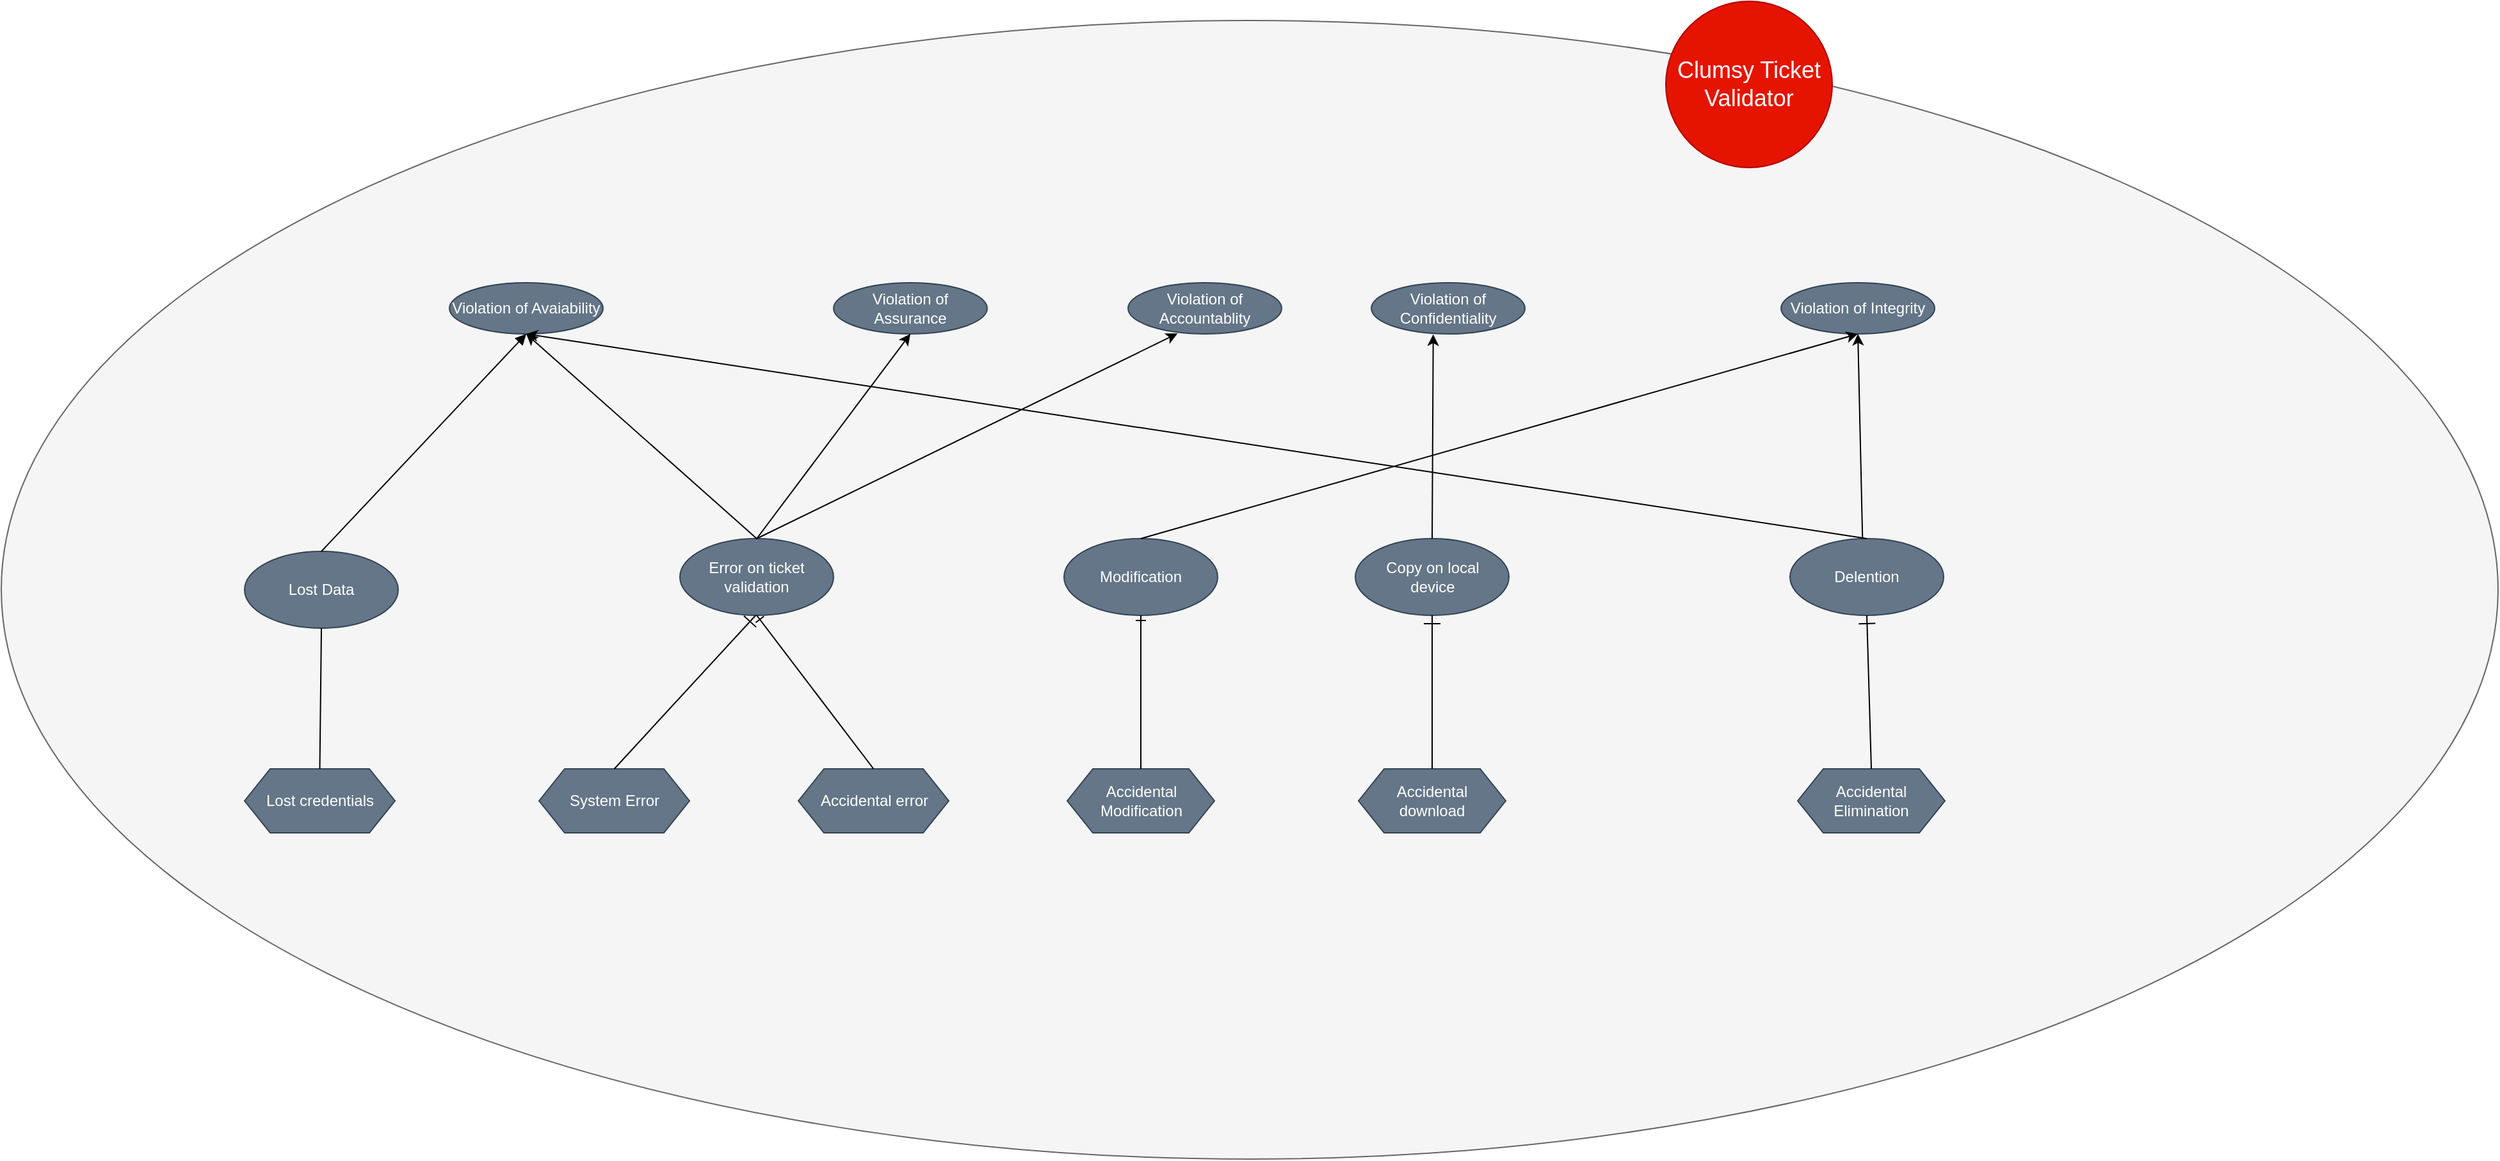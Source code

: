 <mxfile version="15.2.9" type="onedrive"><diagram id="k2b_GQdQf0r4lbPcgMko" name="Pagina-1"><mxGraphModel dx="2076" dy="1094" grid="1" gridSize="10" guides="1" tooltips="1" connect="1" arrows="1" fold="1" page="1" pageScale="1" pageWidth="2339" pageHeight="3300" math="0" shadow="0"><root><mxCell id="0"/><mxCell id="1" parent="0"/><mxCell id="FnJxRadUdDzB-UCkNGgQ-51" value="" style="ellipse;whiteSpace=wrap;html=1;fillColor=#f5f5f5;strokeColor=#666666;fontColor=#333333;" parent="1" vertex="1"><mxGeometry x="210" y="405" width="1950" height="890" as="geometry"/></mxCell><mxCell id="FnJxRadUdDzB-UCkNGgQ-1" value="&lt;font style=&quot;font-size: 18px&quot;&gt;Clumsy Ticket Validator&lt;/font&gt;" style="ellipse;whiteSpace=wrap;html=1;aspect=fixed;fillColor=#e51400;strokeColor=#B20000;fontColor=#ffffff;" parent="1" vertex="1"><mxGeometry x="1510" y="390" width="130" height="130" as="geometry"/></mxCell><mxCell id="FnJxRadUdDzB-UCkNGgQ-4" value="Violation of Avaiability" style="ellipse;whiteSpace=wrap;html=1;fillColor=#647687;strokeColor=#314354;fontColor=#ffffff;" parent="1" vertex="1"><mxGeometry x="560" y="610" width="120" height="40" as="geometry"/></mxCell><mxCell id="FnJxRadUdDzB-UCkNGgQ-6" value="Violation of Assurance" style="ellipse;whiteSpace=wrap;html=1;fillColor=#647687;strokeColor=#314354;fontColor=#ffffff;" parent="1" vertex="1"><mxGeometry x="860" y="610" width="120" height="40" as="geometry"/></mxCell><mxCell id="FnJxRadUdDzB-UCkNGgQ-7" value="Violation of Accountablity" style="ellipse;whiteSpace=wrap;html=1;fillColor=#647687;strokeColor=#314354;fontColor=#ffffff;" parent="1" vertex="1"><mxGeometry x="1090" y="610" width="120" height="40" as="geometry"/></mxCell><mxCell id="FnJxRadUdDzB-UCkNGgQ-8" value="Violation of Confidentiality" style="ellipse;whiteSpace=wrap;html=1;fillColor=#647687;strokeColor=#314354;fontColor=#ffffff;" parent="1" vertex="1"><mxGeometry x="1280" y="610" width="120" height="40" as="geometry"/></mxCell><mxCell id="FnJxRadUdDzB-UCkNGgQ-9" value="Violation of Integrity" style="ellipse;whiteSpace=wrap;html=1;fillColor=#647687;strokeColor=#314354;fontColor=#ffffff;" parent="1" vertex="1"><mxGeometry x="1600" y="610" width="120" height="40" as="geometry"/></mxCell><mxCell id="-IHJIZNQYYL6_iNPUFCW-1" value="Delention" style="ellipse;whiteSpace=wrap;html=1;fillColor=#647687;strokeColor=#314354;fontColor=#ffffff;" parent="1" vertex="1"><mxGeometry x="1607" y="810" width="120" height="60" as="geometry"/></mxCell><mxCell id="FvtLknu3nJzUGoG8qX7Y-1" value="Accidental Elimination" style="shape=hexagon;perimeter=hexagonPerimeter2;whiteSpace=wrap;html=1;fixedSize=1;fillColor=#647687;strokeColor=#314354;fontColor=#ffffff;" parent="1" vertex="1"><mxGeometry x="1613" y="990" width="115" height="50" as="geometry"/></mxCell><mxCell id="FvtLknu3nJzUGoG8qX7Y-2" value="" style="endArrow=ERone;html=1;endSize=11;exitX=0.5;exitY=0;exitDx=0;exitDy=0;entryX=0.5;entryY=1;entryDx=0;entryDy=0;endFill=0;" parent="1" source="FvtLknu3nJzUGoG8qX7Y-1" target="-IHJIZNQYYL6_iNPUFCW-1" edge="1"><mxGeometry width="50" height="50" relative="1" as="geometry"><mxPoint x="670" y="960" as="sourcePoint"/><mxPoint x="670" y="870" as="targetPoint"/></mxGeometry></mxCell><mxCell id="FvtLknu3nJzUGoG8qX7Y-3" value="" style="endArrow=classic;html=1;exitX=0.472;exitY=0.002;exitDx=0;exitDy=0;exitPerimeter=0;" parent="1" source="-IHJIZNQYYL6_iNPUFCW-1" edge="1"><mxGeometry width="50" height="50" relative="1" as="geometry"><mxPoint x="1130" y="960" as="sourcePoint"/><mxPoint x="1660" y="650" as="targetPoint"/></mxGeometry></mxCell><mxCell id="FvtLknu3nJzUGoG8qX7Y-5" value="Copy on local &lt;br&gt;device" style="ellipse;whiteSpace=wrap;html=1;fillColor=#647687;strokeColor=#314354;fontColor=#ffffff;" parent="1" vertex="1"><mxGeometry x="1267.5" y="810" width="120" height="60" as="geometry"/></mxCell><mxCell id="FvtLknu3nJzUGoG8qX7Y-7" value="Accidental &lt;br&gt;download" style="shape=hexagon;perimeter=hexagonPerimeter2;whiteSpace=wrap;html=1;fixedSize=1;fillColor=#647687;strokeColor=#314354;fontColor=#ffffff;" parent="1" vertex="1"><mxGeometry x="1270" y="990" width="115" height="50" as="geometry"/></mxCell><mxCell id="FvtLknu3nJzUGoG8qX7Y-10" value="" style="endArrow=ERone;html=1;endSize=11;exitX=0.5;exitY=0;exitDx=0;exitDy=0;endFill=0;" parent="1" source="FvtLknu3nJzUGoG8qX7Y-7" target="FvtLknu3nJzUGoG8qX7Y-5" edge="1"><mxGeometry width="50" height="50" relative="1" as="geometry"><mxPoint x="1369.29" y="990" as="sourcePoint"/><mxPoint x="1369.29" y="870" as="targetPoint"/></mxGeometry></mxCell><mxCell id="FvtLknu3nJzUGoG8qX7Y-12" value="" style="endArrow=classic;html=1;exitX=0.5;exitY=0;exitDx=0;exitDy=0;entryX=0.403;entryY=1.008;entryDx=0;entryDy=0;entryPerimeter=0;" parent="1" source="FvtLknu3nJzUGoG8qX7Y-5" target="FnJxRadUdDzB-UCkNGgQ-8" edge="1"><mxGeometry width="50" height="50" relative="1" as="geometry"><mxPoint x="1520" y="820" as="sourcePoint"/><mxPoint x="1440" y="650" as="targetPoint"/></mxGeometry></mxCell><mxCell id="FvtLknu3nJzUGoG8qX7Y-16" value="Error on ticket validation" style="ellipse;whiteSpace=wrap;html=1;fillColor=#647687;strokeColor=#314354;fontColor=#ffffff;" parent="1" vertex="1"><mxGeometry x="740" y="810" width="120" height="60" as="geometry"/></mxCell><mxCell id="FvtLknu3nJzUGoG8qX7Y-19" value="" style="endArrow=classic;html=1;entryX=0.322;entryY=0.992;entryDx=0;entryDy=0;exitX=0.5;exitY=0;exitDx=0;exitDy=0;entryPerimeter=0;" parent="1" source="FvtLknu3nJzUGoG8qX7Y-16" target="FnJxRadUdDzB-UCkNGgQ-7" edge="1"><mxGeometry width="50" height="50" relative="1" as="geometry"><mxPoint x="1676.64" y="820.12" as="sourcePoint"/><mxPoint x="1675.76" y="659.68" as="targetPoint"/></mxGeometry></mxCell><mxCell id="FvtLknu3nJzUGoG8qX7Y-20" value="" style="endArrow=classic;html=1;entryX=0.5;entryY=1;entryDx=0;entryDy=0;exitX=0.5;exitY=0;exitDx=0;exitDy=0;" parent="1" source="FvtLknu3nJzUGoG8qX7Y-16" target="FnJxRadUdDzB-UCkNGgQ-4" edge="1"><mxGeometry width="50" height="50" relative="1" as="geometry"><mxPoint x="1686.64" y="830.12" as="sourcePoint"/><mxPoint x="1685.76" y="669.68" as="targetPoint"/></mxGeometry></mxCell><mxCell id="FvtLknu3nJzUGoG8qX7Y-23" value="" style="endArrow=classic;html=1;entryX=0.5;entryY=1;entryDx=0;entryDy=0;" parent="1" target="FnJxRadUdDzB-UCkNGgQ-6" edge="1"><mxGeometry width="50" height="50" relative="1" as="geometry"><mxPoint x="800" y="810" as="sourcePoint"/><mxPoint x="1675.76" y="659.68" as="targetPoint"/></mxGeometry></mxCell><mxCell id="FvtLknu3nJzUGoG8qX7Y-25" value="System Error" style="shape=hexagon;perimeter=hexagonPerimeter2;whiteSpace=wrap;html=1;fixedSize=1;fillColor=#647687;strokeColor=#314354;fontColor=#ffffff;" parent="1" vertex="1"><mxGeometry x="630" y="990" width="117.5" height="50" as="geometry"/></mxCell><mxCell id="FvtLknu3nJzUGoG8qX7Y-26" value="" style="endArrow=ERone;html=1;endSize=11;exitX=0.5;exitY=0;exitDx=0;exitDy=0;entryX=0.5;entryY=1;entryDx=0;entryDy=0;endFill=0;" parent="1" source="FvtLknu3nJzUGoG8qX7Y-25" edge="1"><mxGeometry width="50" height="50" relative="1" as="geometry"><mxPoint x="799.17" y="990.0" as="sourcePoint"/><mxPoint x="799.17" y="870.0" as="targetPoint"/></mxGeometry></mxCell><mxCell id="UICjSOCoXv59ESn7bL2F-1" value="Accidental error" style="shape=hexagon;perimeter=hexagonPerimeter2;whiteSpace=wrap;html=1;fixedSize=1;fillColor=#647687;strokeColor=#314354;fontColor=#ffffff;" parent="1" vertex="1"><mxGeometry x="832.5" y="990" width="117.5" height="50" as="geometry"/></mxCell><mxCell id="UICjSOCoXv59ESn7bL2F-2" value="" style="endArrow=ERone;html=1;exitX=0.5;exitY=0;exitDx=0;exitDy=0;entryX=0.5;entryY=1;entryDx=0;entryDy=0;endFill=0;" parent="1" source="UICjSOCoXv59ESn7bL2F-1" target="FvtLknu3nJzUGoG8qX7Y-16" edge="1"><mxGeometry width="50" height="50" relative="1" as="geometry"><mxPoint x="910" y="940" as="sourcePoint"/><mxPoint x="960" y="890" as="targetPoint"/></mxGeometry></mxCell><mxCell id="3QAOkgAj2iXRrHlRp-tb-1" value="Lost Data" style="ellipse;whiteSpace=wrap;html=1;fillColor=#647687;strokeColor=#314354;fontColor=#ffffff;" parent="1" vertex="1"><mxGeometry x="400" y="820" width="120" height="60" as="geometry"/></mxCell><mxCell id="3QAOkgAj2iXRrHlRp-tb-2" value="Lost credentials" style="shape=hexagon;perimeter=hexagonPerimeter2;whiteSpace=wrap;html=1;fixedSize=1;fillColor=#647687;strokeColor=#314354;fontColor=#ffffff;" parent="1" vertex="1"><mxGeometry x="400" y="990" width="117.5" height="50" as="geometry"/></mxCell><mxCell id="3QAOkgAj2iXRrHlRp-tb-3" value="" style="endArrow=none;html=1;exitX=0.5;exitY=0;exitDx=0;exitDy=0;entryX=0.5;entryY=1;entryDx=0;entryDy=0;" parent="1" source="3QAOkgAj2iXRrHlRp-tb-2" target="3QAOkgAj2iXRrHlRp-tb-1" edge="1"><mxGeometry width="50" height="50" relative="1" as="geometry"><mxPoint x="480" y="990" as="sourcePoint"/><mxPoint x="530" y="940" as="targetPoint"/></mxGeometry></mxCell><mxCell id="3QAOkgAj2iXRrHlRp-tb-4" value="" style="endArrow=block;html=1;exitX=0.5;exitY=0;exitDx=0;exitDy=0;entryX=0.5;entryY=1;entryDx=0;entryDy=0;endFill=1;" parent="1" source="3QAOkgAj2iXRrHlRp-tb-1" target="FnJxRadUdDzB-UCkNGgQ-4" edge="1"><mxGeometry width="50" height="50" relative="1" as="geometry"><mxPoint x="500" y="790" as="sourcePoint"/><mxPoint x="550" y="740" as="targetPoint"/></mxGeometry></mxCell><mxCell id="P5fLz72AJ5Rm43uCW4EJ-1" value="" style="endArrow=classic;html=1;exitX=0.5;exitY=0;exitDx=0;exitDy=0;" parent="1" source="-IHJIZNQYYL6_iNPUFCW-1" edge="1"><mxGeometry width="50" height="50" relative="1" as="geometry"><mxPoint x="1580" y="730" as="sourcePoint"/><mxPoint x="620" y="650" as="targetPoint"/></mxGeometry></mxCell><mxCell id="nFaYat0wlQeDSsn1fUln-1" value="Accidental &lt;br&gt;Modification" style="shape=hexagon;perimeter=hexagonPerimeter2;whiteSpace=wrap;html=1;fixedSize=1;fillColor=#647687;strokeColor=#314354;fontColor=#ffffff;" vertex="1" parent="1"><mxGeometry x="1042.5" y="990" width="115" height="50" as="geometry"/></mxCell><mxCell id="nFaYat0wlQeDSsn1fUln-2" value="Modification" style="ellipse;whiteSpace=wrap;html=1;fillColor=#647687;strokeColor=#314354;fontColor=#ffffff;" vertex="1" parent="1"><mxGeometry x="1040" y="810" width="120" height="60" as="geometry"/></mxCell><mxCell id="nFaYat0wlQeDSsn1fUln-3" value="" style="endArrow=ERone;html=1;exitX=0.5;exitY=0;exitDx=0;exitDy=0;entryX=0.5;entryY=1;entryDx=0;entryDy=0;startArrow=none;startFill=0;endFill=0;" edge="1" parent="1" source="nFaYat0wlQeDSsn1fUln-1" target="nFaYat0wlQeDSsn1fUln-2"><mxGeometry width="50" height="50" relative="1" as="geometry"><mxPoint x="1100" y="940" as="sourcePoint"/><mxPoint x="1150" y="890" as="targetPoint"/></mxGeometry></mxCell><mxCell id="nFaYat0wlQeDSsn1fUln-4" value="" style="endArrow=classic;html=1;exitX=0.5;exitY=0;exitDx=0;exitDy=0;entryX=0.5;entryY=1;entryDx=0;entryDy=0;" edge="1" parent="1" source="nFaYat0wlQeDSsn1fUln-2" target="FnJxRadUdDzB-UCkNGgQ-9"><mxGeometry width="50" height="50" relative="1" as="geometry"><mxPoint x="1150" y="810" as="sourcePoint"/><mxPoint x="1200" y="760" as="targetPoint"/></mxGeometry></mxCell></root></mxGraphModel></diagram></mxfile>